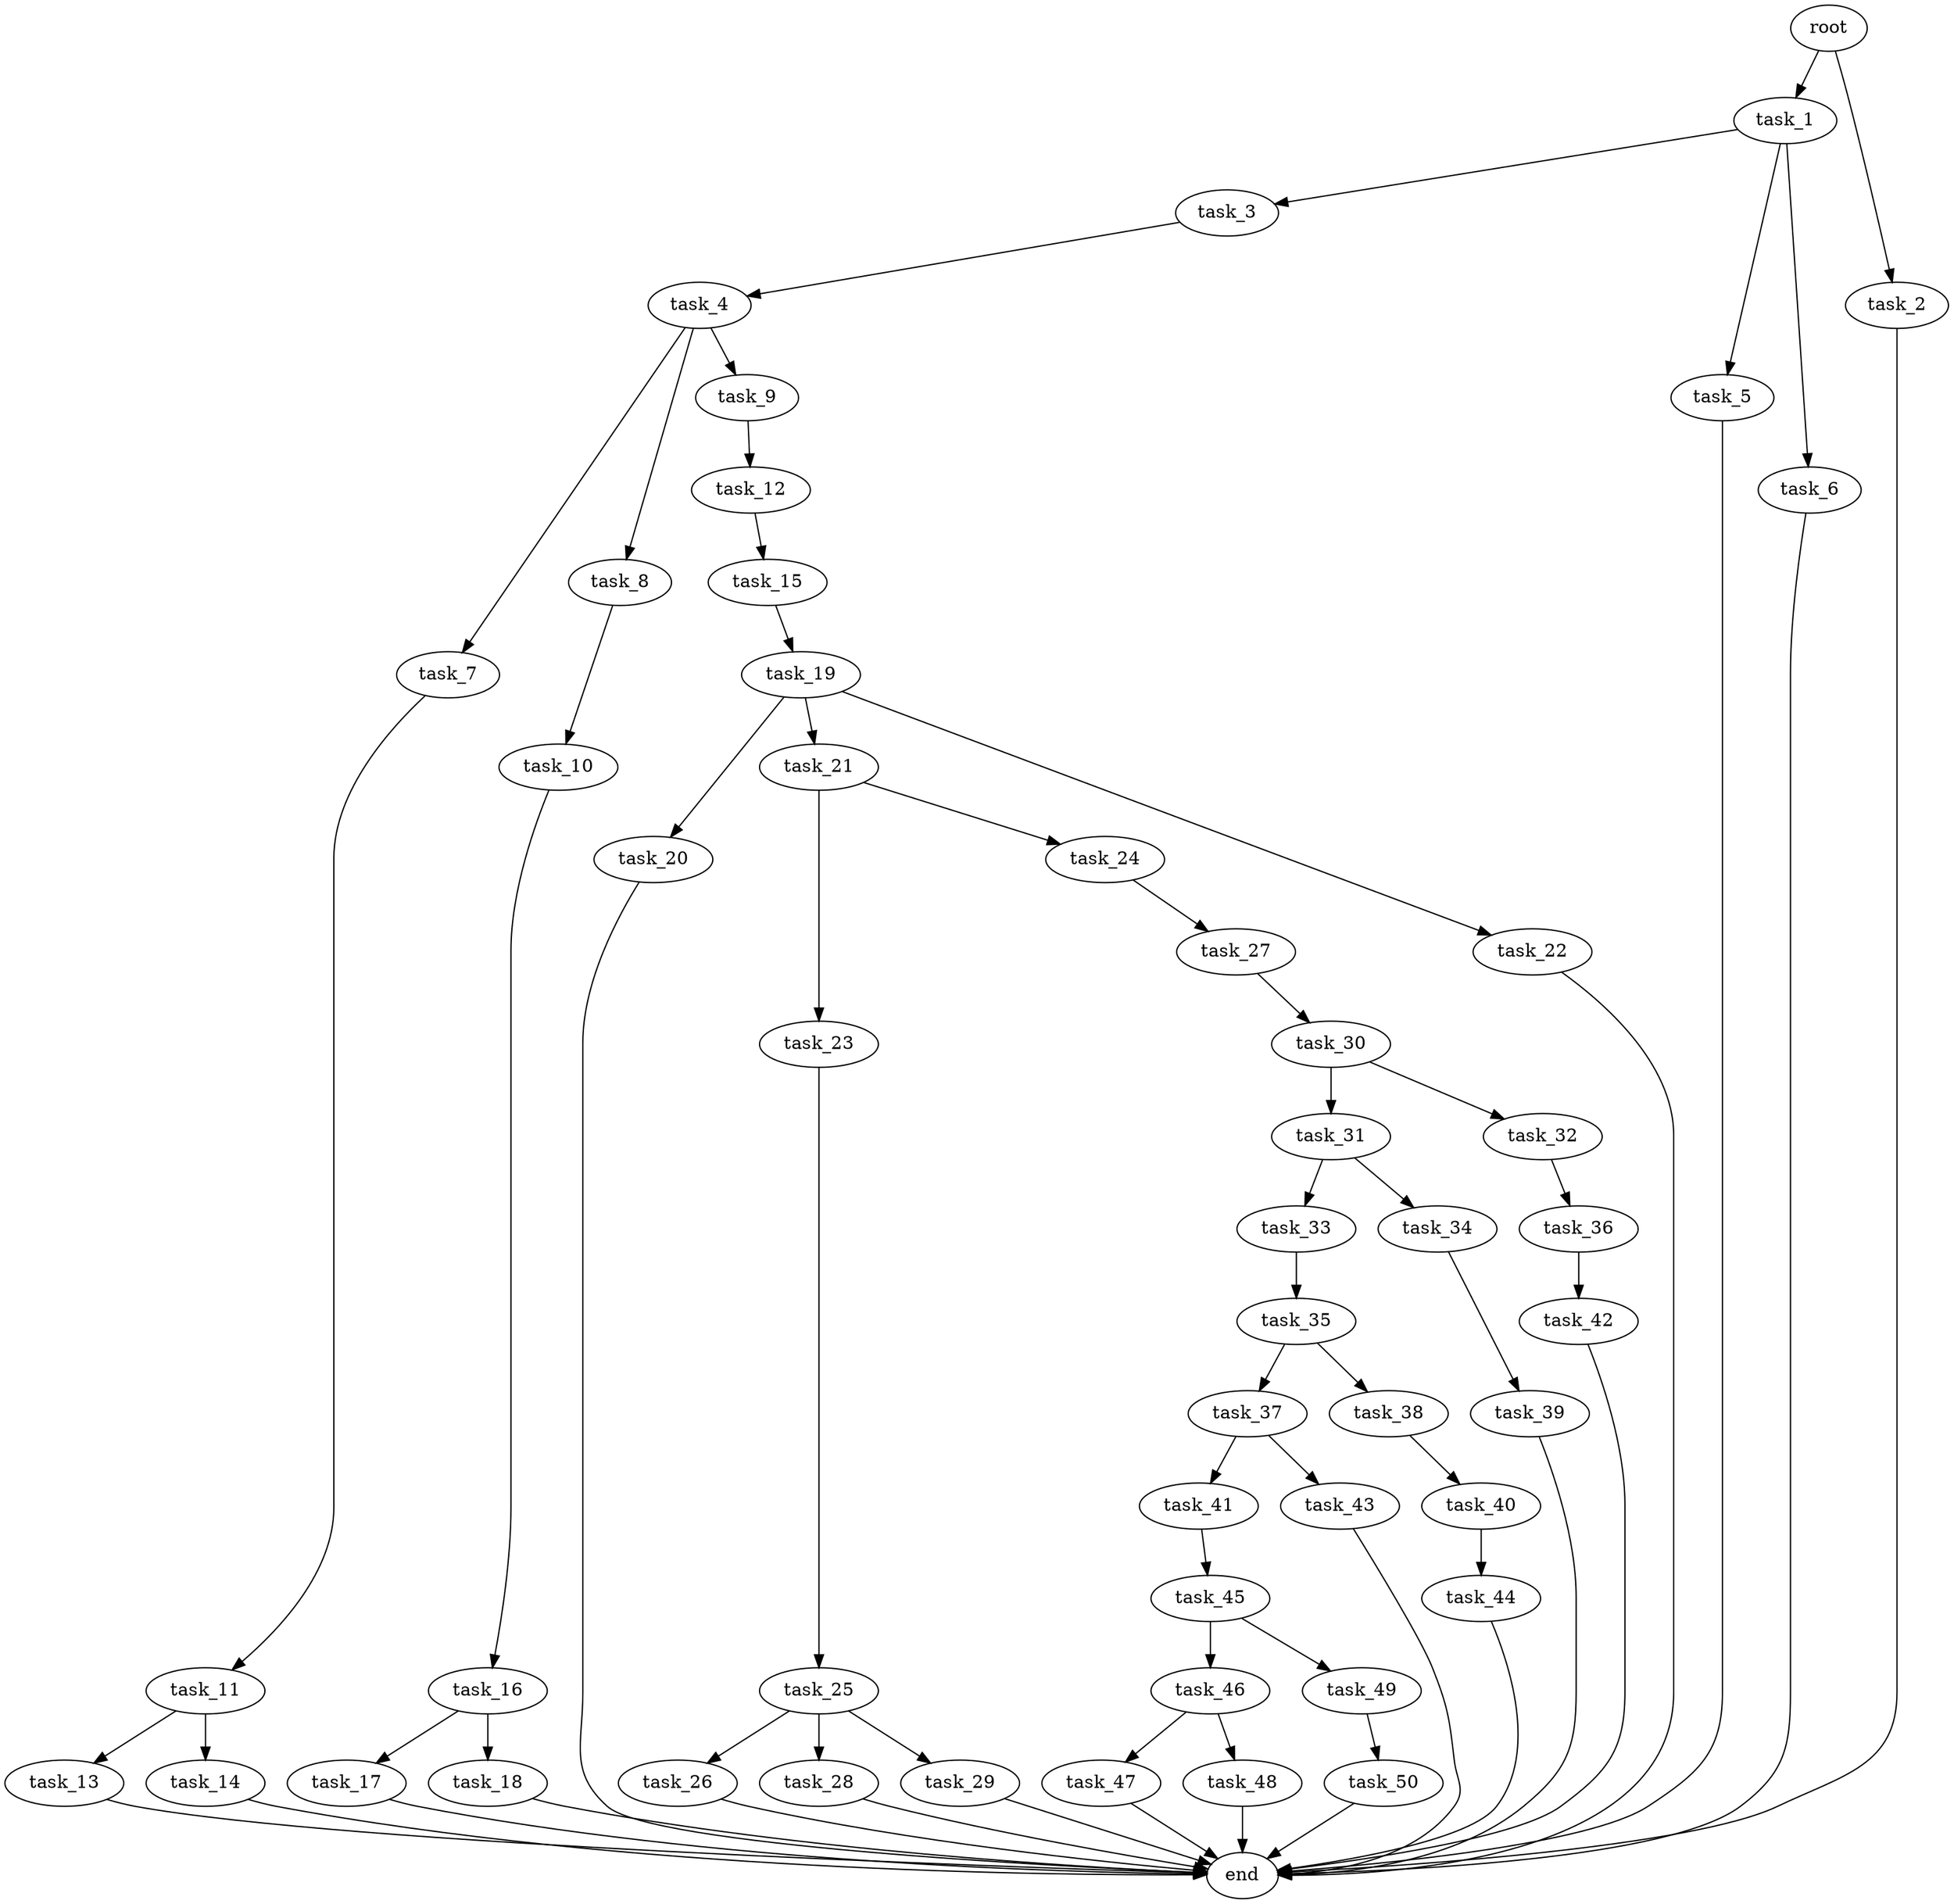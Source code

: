 digraph G {
  root [size="0.000000e+00"];
  task_1 [size="6.479568e+09"];
  task_2 [size="6.359974e+09"];
  task_3 [size="2.350881e+09"];
  task_4 [size="9.212417e+09"];
  task_5 [size="7.401960e+09"];
  task_6 [size="9.546515e+09"];
  task_7 [size="8.508482e+09"];
  task_8 [size="3.061319e+09"];
  task_9 [size="9.950590e+09"];
  task_10 [size="1.744394e+09"];
  task_11 [size="3.399284e+09"];
  task_12 [size="8.703790e+09"];
  task_13 [size="1.985574e+09"];
  task_14 [size="3.641960e+09"];
  task_15 [size="7.716111e+09"];
  task_16 [size="8.703092e+08"];
  task_17 [size="9.146440e+09"];
  task_18 [size="7.763159e+09"];
  task_19 [size="8.170896e+09"];
  task_20 [size="3.194094e+09"];
  task_21 [size="6.858546e+09"];
  task_22 [size="8.348405e+09"];
  task_23 [size="4.630605e+09"];
  task_24 [size="7.041539e+09"];
  task_25 [size="5.522081e+09"];
  task_26 [size="1.772506e+09"];
  task_27 [size="4.047280e+08"];
  task_28 [size="8.254778e+08"];
  task_29 [size="4.451977e+09"];
  task_30 [size="5.315711e+09"];
  task_31 [size="1.877914e+08"];
  task_32 [size="2.380360e+09"];
  task_33 [size="2.548016e+09"];
  task_34 [size="9.638446e+09"];
  task_35 [size="8.023614e+09"];
  task_36 [size="5.336934e+09"];
  task_37 [size="7.975509e+09"];
  task_38 [size="7.092369e+07"];
  task_39 [size="7.592564e+09"];
  task_40 [size="4.709408e+09"];
  task_41 [size="8.367864e+09"];
  task_42 [size="4.318233e+09"];
  task_43 [size="7.992928e+09"];
  task_44 [size="8.495607e+09"];
  task_45 [size="3.095673e+09"];
  task_46 [size="9.011013e+09"];
  task_47 [size="1.781731e+09"];
  task_48 [size="9.916551e+09"];
  task_49 [size="2.202633e+09"];
  task_50 [size="9.572826e+09"];
  end [size="0.000000e+00"];

  root -> task_1 [size="1.000000e-12"];
  root -> task_2 [size="1.000000e-12"];
  task_1 -> task_3 [size="2.350881e+08"];
  task_1 -> task_5 [size="7.401960e+08"];
  task_1 -> task_6 [size="9.546515e+08"];
  task_2 -> end [size="1.000000e-12"];
  task_3 -> task_4 [size="9.212417e+08"];
  task_4 -> task_7 [size="8.508482e+08"];
  task_4 -> task_8 [size="3.061319e+08"];
  task_4 -> task_9 [size="9.950590e+08"];
  task_5 -> end [size="1.000000e-12"];
  task_6 -> end [size="1.000000e-12"];
  task_7 -> task_11 [size="3.399284e+08"];
  task_8 -> task_10 [size="1.744394e+08"];
  task_9 -> task_12 [size="8.703790e+08"];
  task_10 -> task_16 [size="8.703092e+07"];
  task_11 -> task_13 [size="1.985574e+08"];
  task_11 -> task_14 [size="3.641960e+08"];
  task_12 -> task_15 [size="7.716111e+08"];
  task_13 -> end [size="1.000000e-12"];
  task_14 -> end [size="1.000000e-12"];
  task_15 -> task_19 [size="8.170896e+08"];
  task_16 -> task_17 [size="9.146440e+08"];
  task_16 -> task_18 [size="7.763159e+08"];
  task_17 -> end [size="1.000000e-12"];
  task_18 -> end [size="1.000000e-12"];
  task_19 -> task_20 [size="3.194094e+08"];
  task_19 -> task_21 [size="6.858546e+08"];
  task_19 -> task_22 [size="8.348405e+08"];
  task_20 -> end [size="1.000000e-12"];
  task_21 -> task_23 [size="4.630605e+08"];
  task_21 -> task_24 [size="7.041539e+08"];
  task_22 -> end [size="1.000000e-12"];
  task_23 -> task_25 [size="5.522081e+08"];
  task_24 -> task_27 [size="4.047280e+07"];
  task_25 -> task_26 [size="1.772506e+08"];
  task_25 -> task_28 [size="8.254778e+07"];
  task_25 -> task_29 [size="4.451977e+08"];
  task_26 -> end [size="1.000000e-12"];
  task_27 -> task_30 [size="5.315711e+08"];
  task_28 -> end [size="1.000000e-12"];
  task_29 -> end [size="1.000000e-12"];
  task_30 -> task_31 [size="1.877914e+07"];
  task_30 -> task_32 [size="2.380360e+08"];
  task_31 -> task_33 [size="2.548016e+08"];
  task_31 -> task_34 [size="9.638446e+08"];
  task_32 -> task_36 [size="5.336934e+08"];
  task_33 -> task_35 [size="8.023614e+08"];
  task_34 -> task_39 [size="7.592564e+08"];
  task_35 -> task_37 [size="7.975509e+08"];
  task_35 -> task_38 [size="7.092369e+06"];
  task_36 -> task_42 [size="4.318233e+08"];
  task_37 -> task_41 [size="8.367864e+08"];
  task_37 -> task_43 [size="7.992928e+08"];
  task_38 -> task_40 [size="4.709408e+08"];
  task_39 -> end [size="1.000000e-12"];
  task_40 -> task_44 [size="8.495607e+08"];
  task_41 -> task_45 [size="3.095673e+08"];
  task_42 -> end [size="1.000000e-12"];
  task_43 -> end [size="1.000000e-12"];
  task_44 -> end [size="1.000000e-12"];
  task_45 -> task_46 [size="9.011013e+08"];
  task_45 -> task_49 [size="2.202633e+08"];
  task_46 -> task_47 [size="1.781731e+08"];
  task_46 -> task_48 [size="9.916551e+08"];
  task_47 -> end [size="1.000000e-12"];
  task_48 -> end [size="1.000000e-12"];
  task_49 -> task_50 [size="9.572826e+08"];
  task_50 -> end [size="1.000000e-12"];
}
